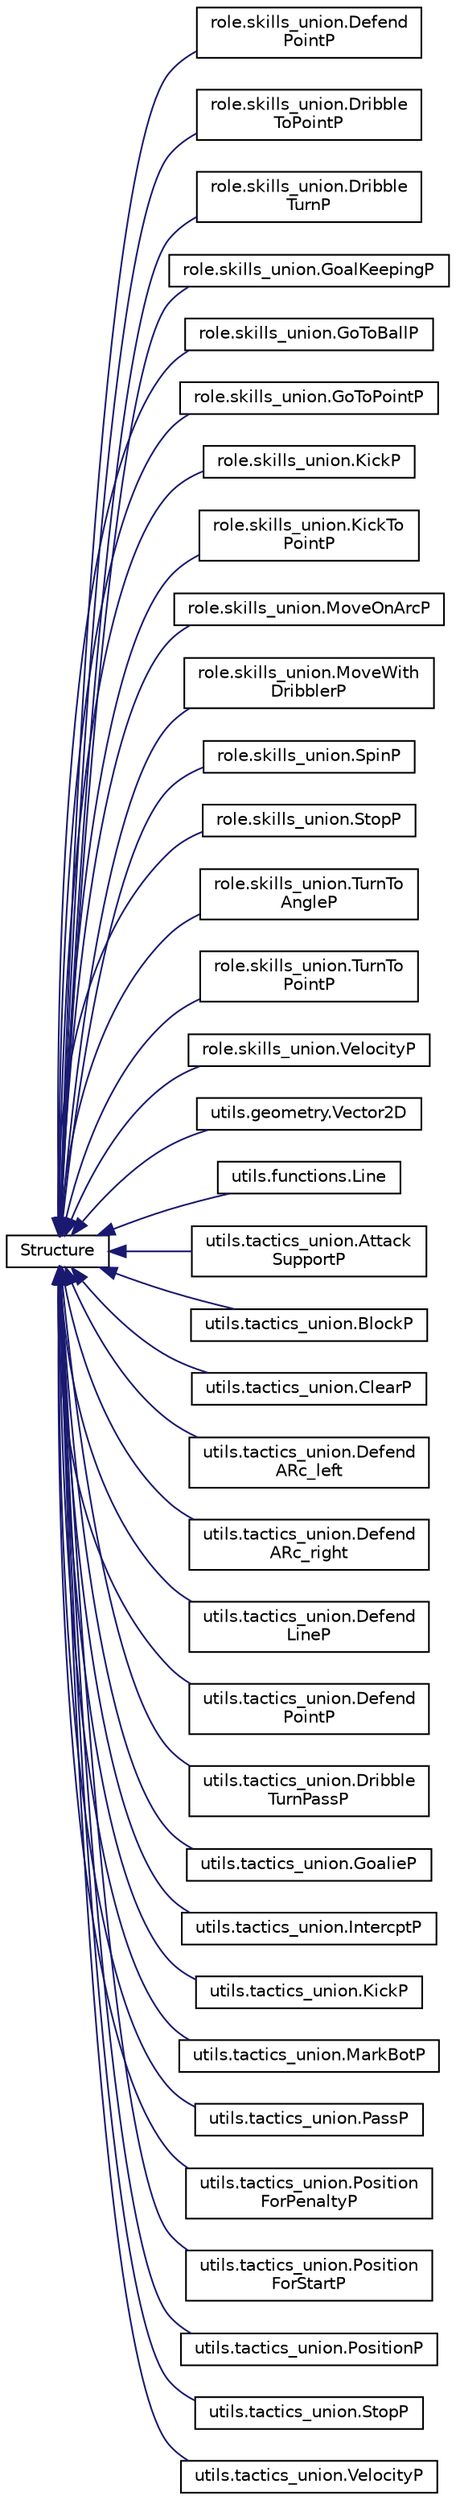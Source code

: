 digraph "Graphical Class Hierarchy"
{
 // INTERACTIVE_SVG=YES
  edge [fontname="Helvetica",fontsize="10",labelfontname="Helvetica",labelfontsize="10"];
  node [fontname="Helvetica",fontsize="10",shape=record];
  rankdir="LR";
  Node1 [label="Structure",height=0.2,width=0.4,color="black", fillcolor="white", style="filled",URL="$d3/d0e/class_structure.html"];
  Node1 -> Node2 [dir="back",color="midnightblue",fontsize="10",style="solid",fontname="Helvetica"];
  Node2 [label="role.skills_union.Defend\lPointP",height=0.2,width=0.4,color="black", fillcolor="white", style="filled",URL="$d1/d48/classrole_1_1skills__union_1_1_defend_point_p.html"];
  Node1 -> Node3 [dir="back",color="midnightblue",fontsize="10",style="solid",fontname="Helvetica"];
  Node3 [label="role.skills_union.Dribble\lToPointP",height=0.2,width=0.4,color="black", fillcolor="white", style="filled",URL="$d1/d1b/classrole_1_1skills__union_1_1_dribble_to_point_p.html"];
  Node1 -> Node4 [dir="back",color="midnightblue",fontsize="10",style="solid",fontname="Helvetica"];
  Node4 [label="role.skills_union.Dribble\lTurnP",height=0.2,width=0.4,color="black", fillcolor="white", style="filled",URL="$d6/dd4/classrole_1_1skills__union_1_1_dribble_turn_p.html"];
  Node1 -> Node5 [dir="back",color="midnightblue",fontsize="10",style="solid",fontname="Helvetica"];
  Node5 [label="role.skills_union.GoalKeepingP",height=0.2,width=0.4,color="black", fillcolor="white", style="filled",URL="$d7/d39/classrole_1_1skills__union_1_1_goal_keeping_p.html"];
  Node1 -> Node6 [dir="back",color="midnightblue",fontsize="10",style="solid",fontname="Helvetica"];
  Node6 [label="role.skills_union.GoToBallP",height=0.2,width=0.4,color="black", fillcolor="white", style="filled",URL="$d1/d5d/classrole_1_1skills__union_1_1_go_to_ball_p.html"];
  Node1 -> Node7 [dir="back",color="midnightblue",fontsize="10",style="solid",fontname="Helvetica"];
  Node7 [label="role.skills_union.GoToPointP",height=0.2,width=0.4,color="black", fillcolor="white", style="filled",URL="$d7/d17/classrole_1_1skills__union_1_1_go_to_point_p.html"];
  Node1 -> Node8 [dir="back",color="midnightblue",fontsize="10",style="solid",fontname="Helvetica"];
  Node8 [label="role.skills_union.KickP",height=0.2,width=0.4,color="black", fillcolor="white", style="filled",URL="$d9/df0/classrole_1_1skills__union_1_1_kick_p.html"];
  Node1 -> Node9 [dir="back",color="midnightblue",fontsize="10",style="solid",fontname="Helvetica"];
  Node9 [label="role.skills_union.KickTo\lPointP",height=0.2,width=0.4,color="black", fillcolor="white", style="filled",URL="$d9/d81/classrole_1_1skills__union_1_1_kick_to_point_p.html"];
  Node1 -> Node10 [dir="back",color="midnightblue",fontsize="10",style="solid",fontname="Helvetica"];
  Node10 [label="role.skills_union.MoveOnArcP",height=0.2,width=0.4,color="black", fillcolor="white", style="filled",URL="$d0/d7d/classrole_1_1skills__union_1_1_move_on_arc_p.html"];
  Node1 -> Node11 [dir="back",color="midnightblue",fontsize="10",style="solid",fontname="Helvetica"];
  Node11 [label="role.skills_union.MoveWith\lDribblerP",height=0.2,width=0.4,color="black", fillcolor="white", style="filled",URL="$d9/d94/classrole_1_1skills__union_1_1_move_with_dribbler_p.html"];
  Node1 -> Node12 [dir="back",color="midnightblue",fontsize="10",style="solid",fontname="Helvetica"];
  Node12 [label="role.skills_union.SpinP",height=0.2,width=0.4,color="black", fillcolor="white", style="filled",URL="$df/d58/classrole_1_1skills__union_1_1_spin_p.html"];
  Node1 -> Node13 [dir="back",color="midnightblue",fontsize="10",style="solid",fontname="Helvetica"];
  Node13 [label="role.skills_union.StopP",height=0.2,width=0.4,color="black", fillcolor="white", style="filled",URL="$d8/d66/classrole_1_1skills__union_1_1_stop_p.html"];
  Node1 -> Node14 [dir="back",color="midnightblue",fontsize="10",style="solid",fontname="Helvetica"];
  Node14 [label="role.skills_union.TurnTo\lAngleP",height=0.2,width=0.4,color="black", fillcolor="white", style="filled",URL="$df/d66/classrole_1_1skills__union_1_1_turn_to_angle_p.html"];
  Node1 -> Node15 [dir="back",color="midnightblue",fontsize="10",style="solid",fontname="Helvetica"];
  Node15 [label="role.skills_union.TurnTo\lPointP",height=0.2,width=0.4,color="black", fillcolor="white", style="filled",URL="$d5/d54/classrole_1_1skills__union_1_1_turn_to_point_p.html"];
  Node1 -> Node16 [dir="back",color="midnightblue",fontsize="10",style="solid",fontname="Helvetica"];
  Node16 [label="role.skills_union.VelocityP",height=0.2,width=0.4,color="black", fillcolor="white", style="filled",URL="$db/d80/classrole_1_1skills__union_1_1_velocity_p.html"];
  Node1 -> Node17 [dir="back",color="midnightblue",fontsize="10",style="solid",fontname="Helvetica"];
  Node17 [label="utils.geometry.Vector2D",height=0.2,width=0.4,color="black", fillcolor="white", style="filled",URL="$d9/dba/classutils_1_1geometry_1_1_vector2_d.html"];
  Node1 -> Node18 [dir="back",color="midnightblue",fontsize="10",style="solid",fontname="Helvetica"];
  Node18 [label="utils.functions.Line",height=0.2,width=0.4,color="black", fillcolor="white", style="filled",URL="$dc/d10/classutils_1_1math__functions_1_1_line.html"];
  Node1 -> Node19 [dir="back",color="midnightblue",fontsize="10",style="solid",fontname="Helvetica"];
  Node19 [label="utils.tactics_union.Attack\lSupportP",height=0.2,width=0.4,color="black", fillcolor="white", style="filled",URL="$d6/df7/classutils_1_1tactics__union_1_1_attack_support_p.html"];
  Node1 -> Node20 [dir="back",color="midnightblue",fontsize="10",style="solid",fontname="Helvetica"];
  Node20 [label="utils.tactics_union.BlockP",height=0.2,width=0.4,color="black", fillcolor="white", style="filled",URL="$d6/d3f/classutils_1_1tactics__union_1_1_block_p.html"];
  Node1 -> Node21 [dir="back",color="midnightblue",fontsize="10",style="solid",fontname="Helvetica"];
  Node21 [label="utils.tactics_union.ClearP",height=0.2,width=0.4,color="black", fillcolor="white", style="filled",URL="$d9/d54/classutils_1_1tactics__union_1_1_clear_p.html"];
  Node1 -> Node22 [dir="back",color="midnightblue",fontsize="10",style="solid",fontname="Helvetica"];
  Node22 [label="utils.tactics_union.Defend\lARc_left",height=0.2,width=0.4,color="black", fillcolor="white", style="filled",URL="$d3/d2d/classutils_1_1tactics__union_1_1_defend_a_rc__left.html"];
  Node1 -> Node23 [dir="back",color="midnightblue",fontsize="10",style="solid",fontname="Helvetica"];
  Node23 [label="utils.tactics_union.Defend\lARc_right",height=0.2,width=0.4,color="black", fillcolor="white", style="filled",URL="$d0/d72/classutils_1_1tactics__union_1_1_defend_a_rc__right.html"];
  Node1 -> Node24 [dir="back",color="midnightblue",fontsize="10",style="solid",fontname="Helvetica"];
  Node24 [label="utils.tactics_union.Defend\lLineP",height=0.2,width=0.4,color="black", fillcolor="white", style="filled",URL="$d6/d7b/classutils_1_1tactics__union_1_1_defend_line_p.html"];
  Node1 -> Node25 [dir="back",color="midnightblue",fontsize="10",style="solid",fontname="Helvetica"];
  Node25 [label="utils.tactics_union.Defend\lPointP",height=0.2,width=0.4,color="black", fillcolor="white", style="filled",URL="$d5/d99/classutils_1_1tactics__union_1_1_defend_point_p.html"];
  Node1 -> Node26 [dir="back",color="midnightblue",fontsize="10",style="solid",fontname="Helvetica"];
  Node26 [label="utils.tactics_union.Dribble\lTurnPassP",height=0.2,width=0.4,color="black", fillcolor="white", style="filled",URL="$d7/d26/classutils_1_1tactics__union_1_1_dribble_turn_pass_p.html"];
  Node1 -> Node27 [dir="back",color="midnightblue",fontsize="10",style="solid",fontname="Helvetica"];
  Node27 [label="utils.tactics_union.GoalieP",height=0.2,width=0.4,color="black", fillcolor="white", style="filled",URL="$d1/db4/classutils_1_1tactics__union_1_1_goalie_p.html"];
  Node1 -> Node28 [dir="back",color="midnightblue",fontsize="10",style="solid",fontname="Helvetica"];
  Node28 [label="utils.tactics_union.IntercptP",height=0.2,width=0.4,color="black", fillcolor="white", style="filled",URL="$d4/d1d/classutils_1_1tactics__union_1_1_intercpt_p.html"];
  Node1 -> Node29 [dir="back",color="midnightblue",fontsize="10",style="solid",fontname="Helvetica"];
  Node29 [label="utils.tactics_union.KickP",height=0.2,width=0.4,color="black", fillcolor="white", style="filled",URL="$d0/df3/classutils_1_1tactics__union_1_1_kick_p.html"];
  Node1 -> Node30 [dir="back",color="midnightblue",fontsize="10",style="solid",fontname="Helvetica"];
  Node30 [label="utils.tactics_union.MarkBotP",height=0.2,width=0.4,color="black", fillcolor="white", style="filled",URL="$da/d66/classutils_1_1tactics__union_1_1_mark_bot_p.html"];
  Node1 -> Node31 [dir="back",color="midnightblue",fontsize="10",style="solid",fontname="Helvetica"];
  Node31 [label="utils.tactics_union.PassP",height=0.2,width=0.4,color="black", fillcolor="white", style="filled",URL="$db/d21/classutils_1_1tactics__union_1_1_pass_p.html"];
  Node1 -> Node32 [dir="back",color="midnightblue",fontsize="10",style="solid",fontname="Helvetica"];
  Node32 [label="utils.tactics_union.Position\lForPenaltyP",height=0.2,width=0.4,color="black", fillcolor="white", style="filled",URL="$dc/dbc/classutils_1_1tactics__union_1_1_position_for_penalty_p.html"];
  Node1 -> Node33 [dir="back",color="midnightblue",fontsize="10",style="solid",fontname="Helvetica"];
  Node33 [label="utils.tactics_union.Position\lForStartP",height=0.2,width=0.4,color="black", fillcolor="white", style="filled",URL="$de/d90/classutils_1_1tactics__union_1_1_position_for_start_p.html"];
  Node1 -> Node34 [dir="back",color="midnightblue",fontsize="10",style="solid",fontname="Helvetica"];
  Node34 [label="utils.tactics_union.PositionP",height=0.2,width=0.4,color="black", fillcolor="white", style="filled",URL="$d0/da2/classutils_1_1tactics__union_1_1_position_p.html"];
  Node1 -> Node35 [dir="back",color="midnightblue",fontsize="10",style="solid",fontname="Helvetica"];
  Node35 [label="utils.tactics_union.StopP",height=0.2,width=0.4,color="black", fillcolor="white", style="filled",URL="$db/dc3/classutils_1_1tactics__union_1_1_stop_p.html"];
  Node1 -> Node36 [dir="back",color="midnightblue",fontsize="10",style="solid",fontname="Helvetica"];
  Node36 [label="utils.tactics_union.VelocityP",height=0.2,width=0.4,color="black", fillcolor="white", style="filled",URL="$d5/d7a/classutils_1_1tactics__union_1_1_velocity_p.html"];
}
